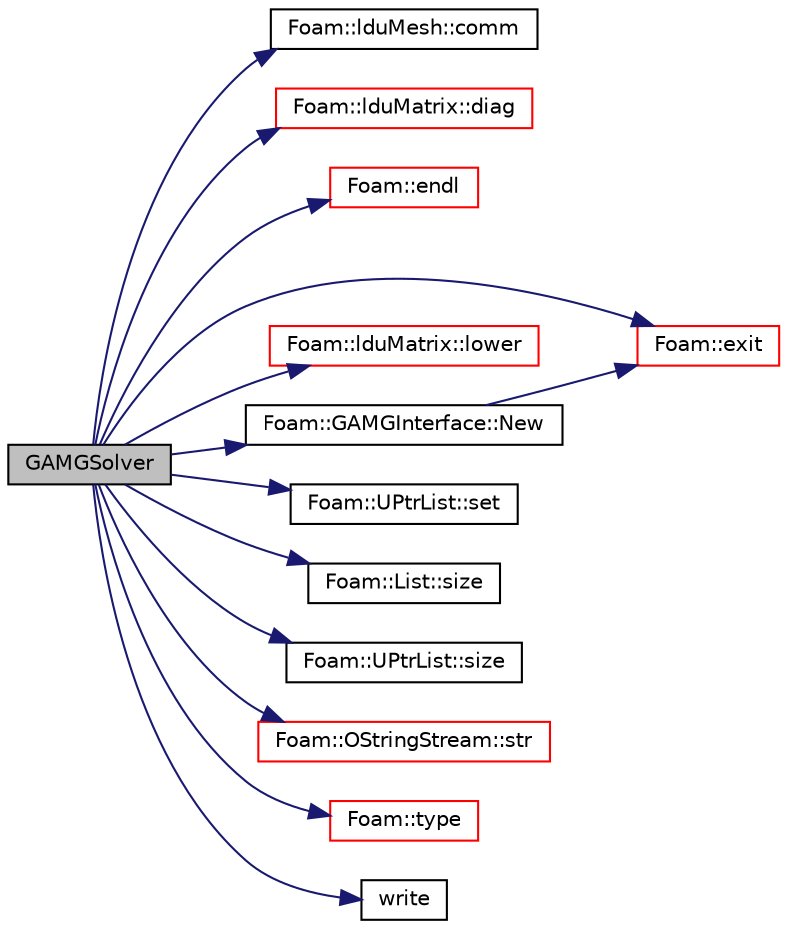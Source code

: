 digraph "GAMGSolver"
{
  bgcolor="transparent";
  edge [fontname="Helvetica",fontsize="10",labelfontname="Helvetica",labelfontsize="10"];
  node [fontname="Helvetica",fontsize="10",shape=record];
  rankdir="LR";
  Node0 [label="GAMGSolver",height=0.2,width=0.4,color="black", fillcolor="grey75", style="filled", fontcolor="black"];
  Node0 -> Node1 [color="midnightblue",fontsize="10",style="solid",fontname="Helvetica"];
  Node1 [label="Foam::lduMesh::comm",height=0.2,width=0.4,color="black",URL="$a28277.html#a0cbbacb7f81d23eab556e8696b08bdb2",tooltip="Return communicator used for parallel communication. "];
  Node0 -> Node2 [color="midnightblue",fontsize="10",style="solid",fontname="Helvetica"];
  Node2 [label="Foam::lduMatrix::diag",height=0.2,width=0.4,color="red",URL="$a27929.html#a9140aaa9630c2cba2fe28369a649f2f0"];
  Node0 -> Node5 [color="midnightblue",fontsize="10",style="solid",fontname="Helvetica"];
  Node5 [label="Foam::endl",height=0.2,width=0.4,color="red",URL="$a21851.html#a2db8fe02a0d3909e9351bb4275b23ce4",tooltip="Add newline and flush stream. "];
  Node0 -> Node7 [color="midnightblue",fontsize="10",style="solid",fontname="Helvetica"];
  Node7 [label="Foam::exit",height=0.2,width=0.4,color="red",URL="$a21851.html#a06ca7250d8e89caf05243ec094843642"];
  Node0 -> Node54 [color="midnightblue",fontsize="10",style="solid",fontname="Helvetica"];
  Node54 [label="Foam::lduMatrix::lower",height=0.2,width=0.4,color="red",URL="$a27929.html#a734a4ef740d3c42f77537ecea178a161"];
  Node0 -> Node55 [color="midnightblue",fontsize="10",style="solid",fontname="Helvetica"];
  Node55 [label="Foam::GAMGInterface::New",height=0.2,width=0.4,color="black",URL="$a28069.html#a9d64f73698c79b37460797ed20977575",tooltip="Return a pointer to a new interface created on freestore given. "];
  Node55 -> Node7 [color="midnightblue",fontsize="10",style="solid",fontname="Helvetica"];
  Node0 -> Node56 [color="midnightblue",fontsize="10",style="solid",fontname="Helvetica"];
  Node56 [label="Foam::UPtrList::set",height=0.2,width=0.4,color="black",URL="$a27101.html#a2d4fe99e7a41d6359b3c1946995622a0",tooltip="Is element set. "];
  Node0 -> Node57 [color="midnightblue",fontsize="10",style="solid",fontname="Helvetica"];
  Node57 [label="Foam::List::size",height=0.2,width=0.4,color="black",URL="$a26833.html#a8a5f6fa29bd4b500caf186f60245b384",tooltip="Override size to be inconsistent with allocated storage. "];
  Node0 -> Node58 [color="midnightblue",fontsize="10",style="solid",fontname="Helvetica"];
  Node58 [label="Foam::UPtrList::size",height=0.2,width=0.4,color="black",URL="$a27101.html#a47b3bf30da1eb3ab8076b5fbe00e0494",tooltip="Return the number of elements in the UPtrList. "];
  Node0 -> Node18 [color="midnightblue",fontsize="10",style="solid",fontname="Helvetica"];
  Node18 [label="Foam::OStringStream::str",height=0.2,width=0.4,color="red",URL="$a27409.html#ae403f14d61d9789a749ee28fc10a50a9",tooltip="Return the string. "];
  Node0 -> Node59 [color="midnightblue",fontsize="10",style="solid",fontname="Helvetica"];
  Node59 [label="Foam::type",height=0.2,width=0.4,color="red",URL="$a21851.html#aec48583af672626378f501eb9fc32cd1",tooltip="Return the file type: DIRECTORY or FILE. "];
  Node0 -> Node65 [color="midnightblue",fontsize="10",style="solid",fontname="Helvetica"];
  Node65 [label="write",height=0.2,width=0.4,color="black",URL="$a20072.html#a8f30b3c2179b03a7acf273e9dea43342"];
}
